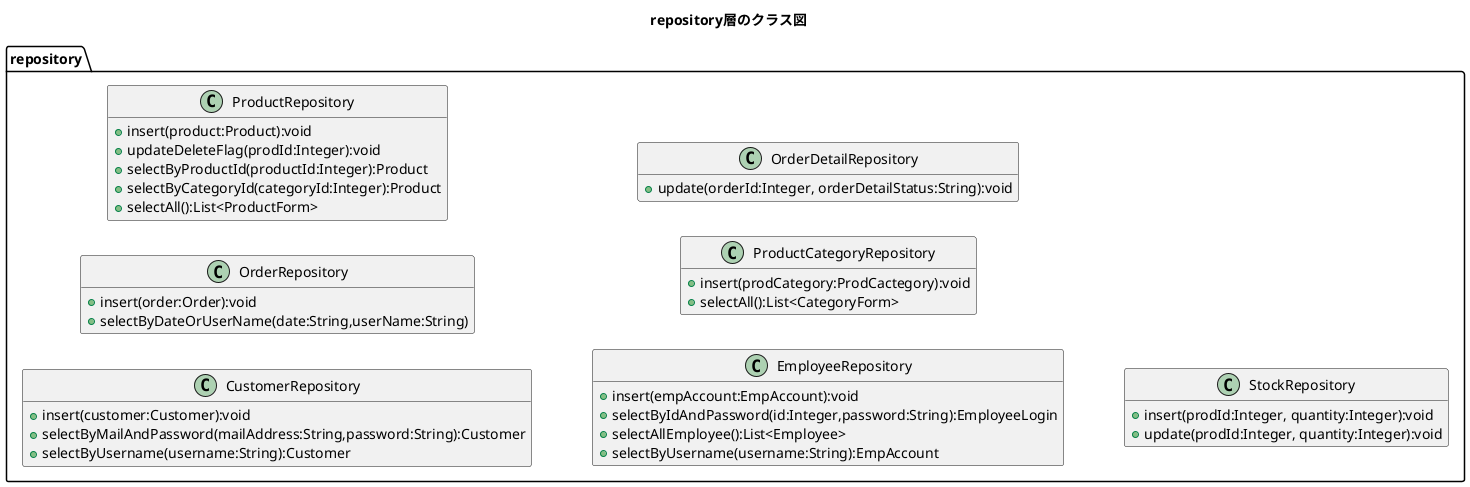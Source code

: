 @startuml
title repository層のクラス図
hide empty members
left to right direction

package repository{
    class CustomerRepository{
        +insert(customer:Customer):void
        +selectByMailAndPassword(mailAddress:String,password:String):Customer
        +selectByUsername(username:String):Customer
    }

    class OrderRepository{
        +insert(order:Order):void
        +selectByDateOrUserName(date:String,userName:String)
    }

    class ProductRepository{
        +insert(product:Product):void
		+updateDeleteFlag(prodId:Integer):void
        +selectByProductId(productId:Integer):Product
        +selectByCategoryId(categoryId:Integer):Product
        +selectAll():List<ProductForm>    
    }

    class EmployeeRepository{
        +insert(empAccount:EmpAccount):void
        +selectByIdAndPassword(id:Integer,password:String):EmployeeLogin
        +selectAllEmployee():List<Employee>
        +selectByUsername(username:String):EmpAccount
    }

    class ProductCategoryRepository{
        +insert(prodCategory:ProdCactegory):void
        +selectAll():List<CategoryForm>
    }

    class OrderDetailRepository{
        +update(orderId:Integer, orderDetailStatus:String):void
    }
    
    class StockRepository{
    	+insert(prodId:Integer, quantity:Integer):void
    	+update(prodId:Integer, quantity:Integer):void
	}
@enduml